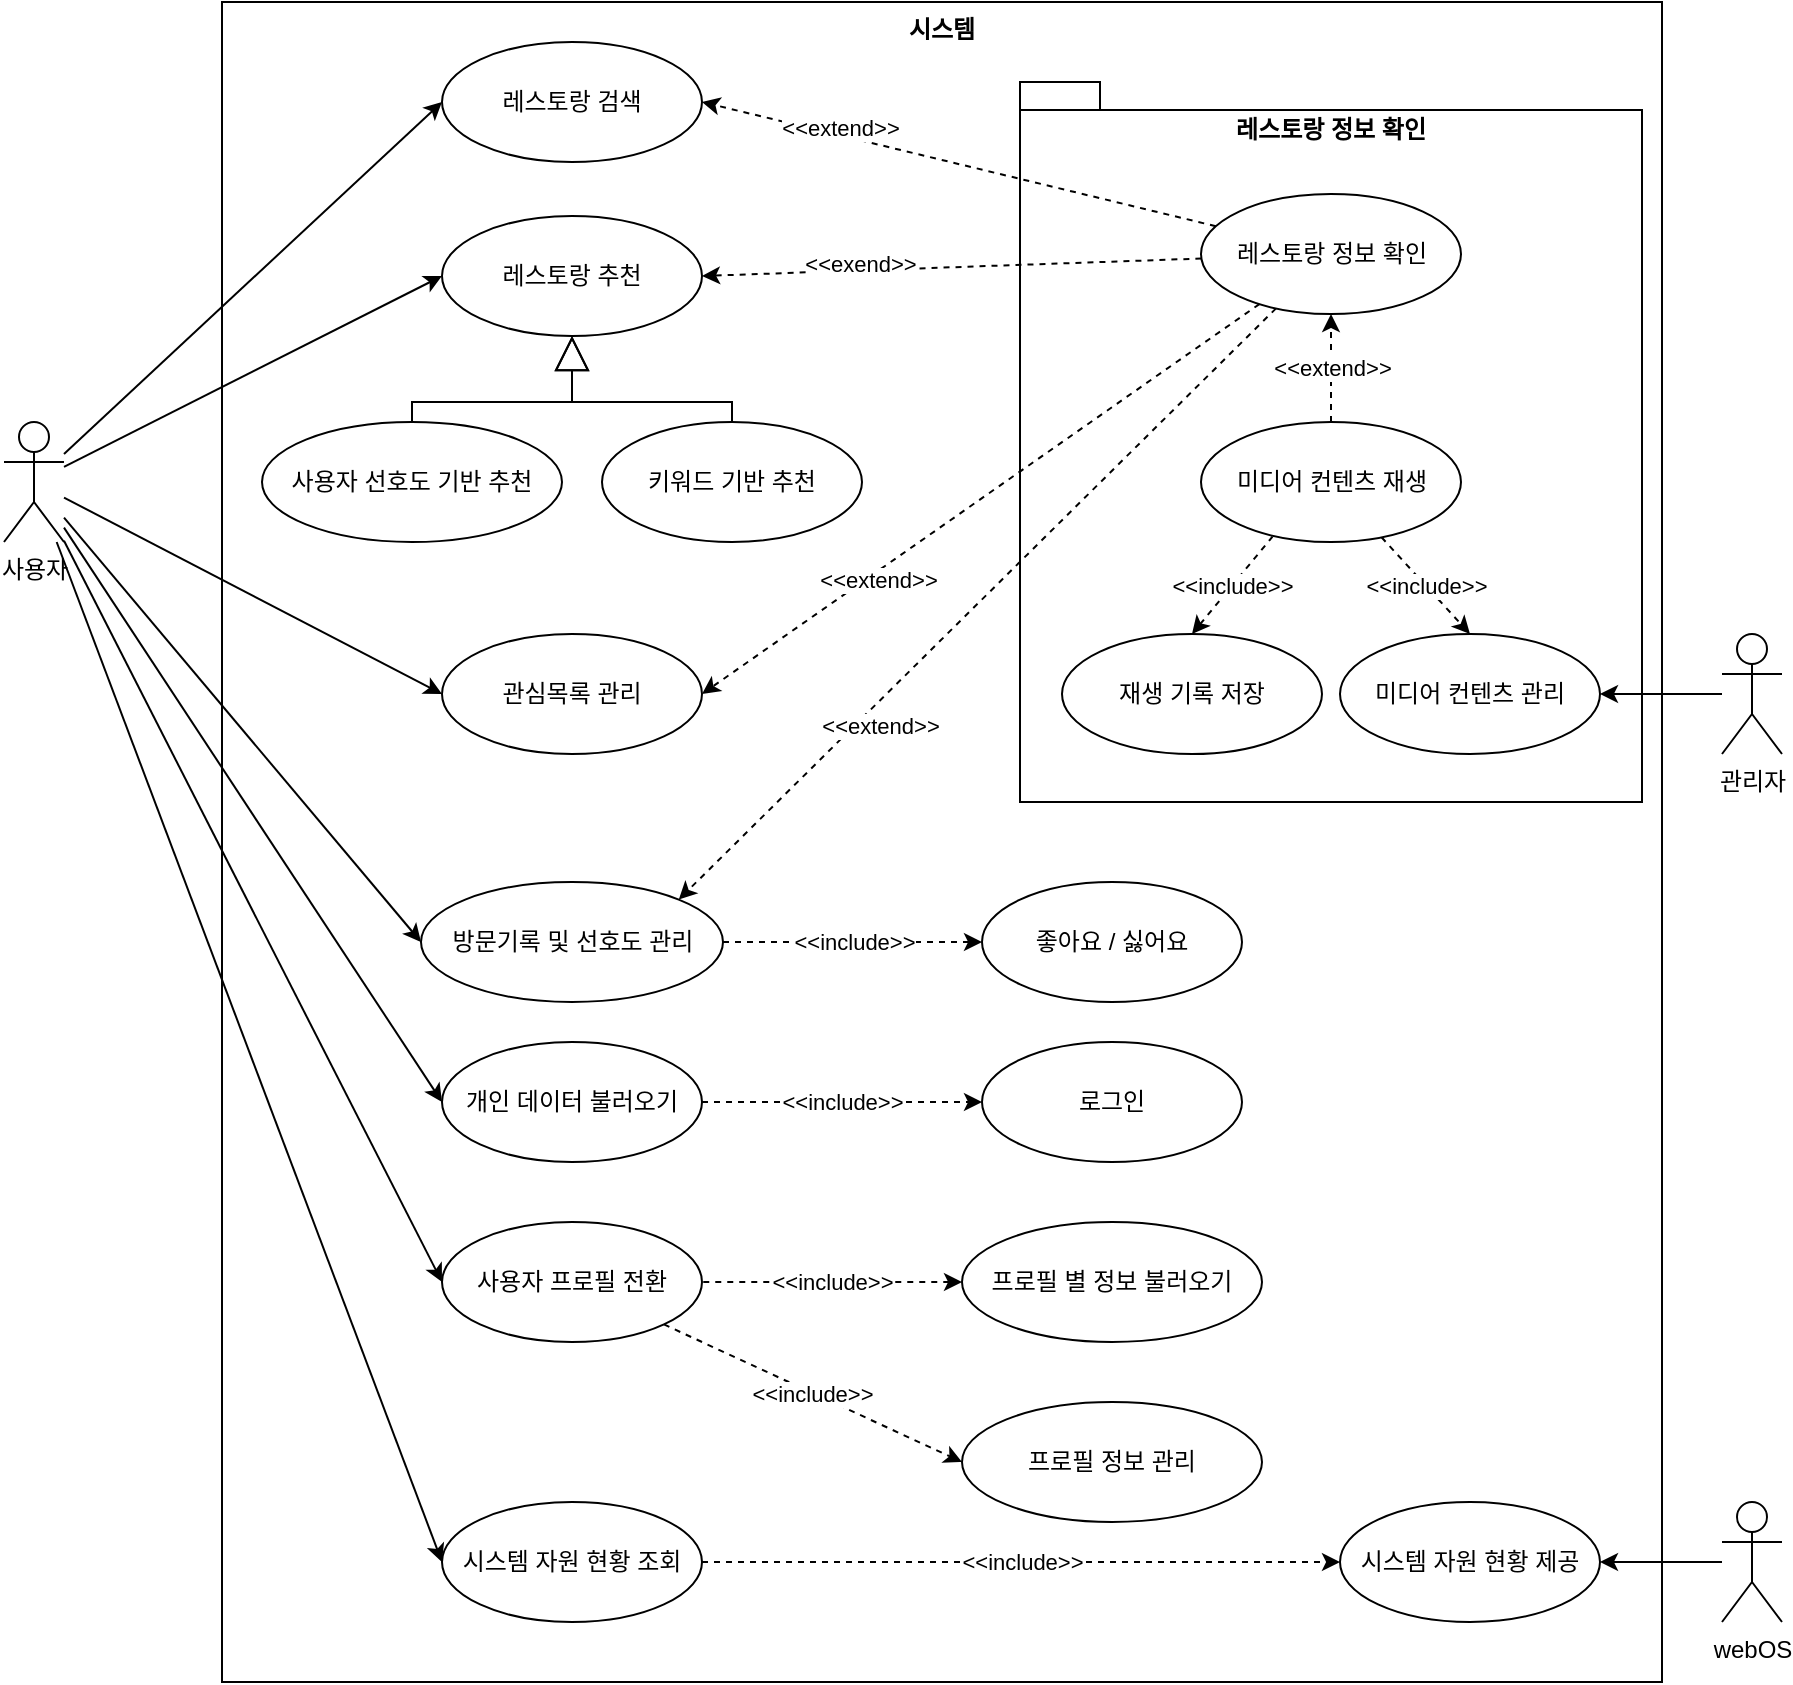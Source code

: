 <mxfile version="24.8.3">
  <diagram name="페이지-1" id="PNMwG0dznezkgApgFguq">
    <mxGraphModel dx="1193" dy="671" grid="1" gridSize="10" guides="1" tooltips="1" connect="1" arrows="1" fold="1" page="1" pageScale="1" pageWidth="827" pageHeight="1169" math="0" shadow="0">
      <root>
        <mxCell id="0" />
        <mxCell id="1" parent="0" />
        <mxCell id="dA3_tUC19guJ359VdGDN-20" value="시스템" style="rounded=0;whiteSpace=wrap;html=1;verticalAlign=top;fontStyle=1" vertex="1" parent="1">
          <mxGeometry x="120" y="120" width="720" height="840" as="geometry" />
        </mxCell>
        <mxCell id="dA3_tUC19guJ359VdGDN-21" value="레스토랑 정보 확인" style="shape=folder;fontStyle=1;spacingTop=10;tabWidth=40;tabHeight=14;tabPosition=left;html=1;whiteSpace=wrap;verticalAlign=top;" vertex="1" parent="1">
          <mxGeometry x="519" y="160" width="311" height="360" as="geometry" />
        </mxCell>
        <mxCell id="5oQ-d2psGQRA80VaCwxz-2" value="레스토랑 검색" style="ellipse;whiteSpace=wrap;html=1;" parent="1" vertex="1">
          <mxGeometry x="230" y="140" width="130" height="60" as="geometry" />
        </mxCell>
        <mxCell id="5oQ-d2psGQRA80VaCwxz-4" value="&amp;lt;&amp;lt;extend&amp;gt;&amp;gt;" style="rounded=0;orthogonalLoop=1;jettySize=auto;html=1;entryX=1;entryY=0;entryDx=0;entryDy=0;dashed=1;" parent="1" source="5oQ-d2psGQRA80VaCwxz-11" target="5oQ-d2psGQRA80VaCwxz-21" edge="1">
          <mxGeometry x="0.37" y="10" relative="1" as="geometry">
            <mxPoint x="640.0" y="860" as="targetPoint" />
            <mxPoint y="-1" as="offset" />
          </mxGeometry>
        </mxCell>
        <mxCell id="5oQ-d2psGQRA80VaCwxz-5" value="&amp;lt;&amp;lt;extend&amp;gt;&amp;gt;" style="rounded=0;orthogonalLoop=1;jettySize=auto;html=1;entryX=1;entryY=0.5;entryDx=0;entryDy=0;dashed=1;" parent="1" source="5oQ-d2psGQRA80VaCwxz-11" target="5oQ-d2psGQRA80VaCwxz-2" edge="1">
          <mxGeometry x="0.473" y="-3" relative="1" as="geometry">
            <mxPoint as="offset" />
          </mxGeometry>
        </mxCell>
        <mxCell id="5oQ-d2psGQRA80VaCwxz-9" value="&amp;lt;&amp;lt;extend&amp;gt;&amp;gt;" style="rounded=0;orthogonalLoop=1;jettySize=auto;html=1;entryX=1;entryY=0.5;entryDx=0;entryDy=0;dashed=1;" parent="1" source="5oQ-d2psGQRA80VaCwxz-11" target="5oQ-d2psGQRA80VaCwxz-16" edge="1">
          <mxGeometry x="0.385" y="4" relative="1" as="geometry">
            <mxPoint x="640.0" y="590" as="targetPoint" />
            <mxPoint as="offset" />
          </mxGeometry>
        </mxCell>
        <mxCell id="5oQ-d2psGQRA80VaCwxz-70" value="&amp;lt;&amp;lt;exend&amp;gt;&amp;gt;" style="rounded=0;orthogonalLoop=1;jettySize=auto;html=1;entryX=1;entryY=0.5;entryDx=0;entryDy=0;dashed=1;" parent="1" source="5oQ-d2psGQRA80VaCwxz-11" target="5oQ-d2psGQRA80VaCwxz-30" edge="1">
          <mxGeometry x="0.366" y="-3" relative="1" as="geometry">
            <mxPoint as="offset" />
          </mxGeometry>
        </mxCell>
        <mxCell id="5oQ-d2psGQRA80VaCwxz-11" value="레스토랑 정보 확인" style="ellipse;whiteSpace=wrap;html=1;" parent="1" vertex="1">
          <mxGeometry x="609.5" y="216" width="130" height="60" as="geometry" />
        </mxCell>
        <mxCell id="dA3_tUC19guJ359VdGDN-25" style="edgeStyle=orthogonalEdgeStyle;rounded=0;orthogonalLoop=1;jettySize=auto;html=1;entryX=0.5;entryY=1;entryDx=0;entryDy=0;endArrow=block;endFill=0;endSize=15;exitX=0.5;exitY=0;exitDx=0;exitDy=0;" edge="1" parent="1" source="5oQ-d2psGQRA80VaCwxz-12" target="5oQ-d2psGQRA80VaCwxz-30">
          <mxGeometry relative="1" as="geometry">
            <Array as="points">
              <mxPoint x="375" y="320" />
              <mxPoint x="295" y="320" />
            </Array>
          </mxGeometry>
        </mxCell>
        <mxCell id="5oQ-d2psGQRA80VaCwxz-12" value="키워드 기반 추천" style="ellipse;whiteSpace=wrap;html=1;" parent="1" vertex="1">
          <mxGeometry x="310" y="330" width="130" height="60" as="geometry" />
        </mxCell>
        <mxCell id="5oQ-d2psGQRA80VaCwxz-16" value="관심목록 관리" style="ellipse;whiteSpace=wrap;html=1;" parent="1" vertex="1">
          <mxGeometry x="230" y="436" width="130" height="60" as="geometry" />
        </mxCell>
        <mxCell id="5oQ-d2psGQRA80VaCwxz-20" value="&amp;lt;&amp;lt;include&amp;gt;&amp;gt;" style="rounded=0;orthogonalLoop=1;jettySize=auto;html=1;entryX=0;entryY=0.5;entryDx=0;entryDy=0;dashed=1;startArrow=none;startFill=0;endArrow=classic;endFill=1;" parent="1" source="5oQ-d2psGQRA80VaCwxz-21" target="5oQ-d2psGQRA80VaCwxz-35" edge="1">
          <mxGeometry x="0.0" relative="1" as="geometry">
            <mxPoint as="offset" />
          </mxGeometry>
        </mxCell>
        <mxCell id="5oQ-d2psGQRA80VaCwxz-21" value="방문기록 및 선호도 관리" style="ellipse;whiteSpace=wrap;html=1;" parent="1" vertex="1">
          <mxGeometry x="219.5" y="560" width="151" height="60" as="geometry" />
        </mxCell>
        <mxCell id="5oQ-d2psGQRA80VaCwxz-22" value="로그인" style="ellipse;whiteSpace=wrap;html=1;" parent="1" vertex="1">
          <mxGeometry x="500" y="640.0" width="130" height="60" as="geometry" />
        </mxCell>
        <mxCell id="5oQ-d2psGQRA80VaCwxz-23" value="&amp;lt;&amp;lt;include&amp;gt;&amp;gt;" style="rounded=0;orthogonalLoop=1;jettySize=auto;html=1;entryX=0;entryY=0.5;entryDx=0;entryDy=0;dashed=1;" parent="1" source="5oQ-d2psGQRA80VaCwxz-24" target="5oQ-d2psGQRA80VaCwxz-53" edge="1">
          <mxGeometry relative="1" as="geometry" />
        </mxCell>
        <mxCell id="5oQ-d2psGQRA80VaCwxz-24" value="사용자 프로필 전환" style="ellipse;whiteSpace=wrap;html=1;" parent="1" vertex="1">
          <mxGeometry x="230" y="730.0" width="130" height="60" as="geometry" />
        </mxCell>
        <mxCell id="5oQ-d2psGQRA80VaCwxz-30" value="레스토랑 추천" style="ellipse;whiteSpace=wrap;html=1;" parent="1" vertex="1">
          <mxGeometry x="230" y="227" width="130" height="60" as="geometry" />
        </mxCell>
        <mxCell id="dA3_tUC19guJ359VdGDN-24" style="edgeStyle=orthogonalEdgeStyle;rounded=0;orthogonalLoop=1;jettySize=auto;html=1;entryX=0.5;entryY=1;entryDx=0;entryDy=0;endArrow=block;endFill=0;endSize=15;" edge="1" parent="1" source="5oQ-d2psGQRA80VaCwxz-31" target="5oQ-d2psGQRA80VaCwxz-30">
          <mxGeometry relative="1" as="geometry">
            <Array as="points">
              <mxPoint x="215" y="320" />
              <mxPoint x="295" y="320" />
            </Array>
          </mxGeometry>
        </mxCell>
        <mxCell id="5oQ-d2psGQRA80VaCwxz-31" value="사용자 선호도 기반 추천" style="ellipse;whiteSpace=wrap;html=1;" parent="1" vertex="1">
          <mxGeometry x="140" y="330" width="150" height="60" as="geometry" />
        </mxCell>
        <mxCell id="5oQ-d2psGQRA80VaCwxz-35" value="좋아요 / 싫어요" style="ellipse;whiteSpace=wrap;html=1;" parent="1" vertex="1">
          <mxGeometry x="500" y="560" width="130" height="60" as="geometry" />
        </mxCell>
        <mxCell id="5oQ-d2psGQRA80VaCwxz-36" value="&amp;lt;&amp;lt;include&amp;gt;&amp;gt;" style="rounded=0;orthogonalLoop=1;jettySize=auto;html=1;entryX=0;entryY=0.5;entryDx=0;entryDy=0;dashed=1;" parent="1" source="5oQ-d2psGQRA80VaCwxz-37" target="5oQ-d2psGQRA80VaCwxz-22" edge="1">
          <mxGeometry relative="1" as="geometry" />
        </mxCell>
        <mxCell id="5oQ-d2psGQRA80VaCwxz-37" value="개인 데이터 불러오기" style="ellipse;whiteSpace=wrap;html=1;" parent="1" vertex="1">
          <mxGeometry x="230" y="640.0" width="130" height="60" as="geometry" />
        </mxCell>
        <mxCell id="5oQ-d2psGQRA80VaCwxz-38" style="rounded=0;orthogonalLoop=1;jettySize=auto;html=1;entryX=0;entryY=0.5;entryDx=0;entryDy=0;" parent="1" source="5oQ-d2psGQRA80VaCwxz-45" target="5oQ-d2psGQRA80VaCwxz-2" edge="1">
          <mxGeometry relative="1" as="geometry" />
        </mxCell>
        <mxCell id="5oQ-d2psGQRA80VaCwxz-39" style="rounded=0;orthogonalLoop=1;jettySize=auto;html=1;entryX=0;entryY=0.5;entryDx=0;entryDy=0;" parent="1" source="5oQ-d2psGQRA80VaCwxz-45" target="5oQ-d2psGQRA80VaCwxz-21" edge="1">
          <mxGeometry relative="1" as="geometry" />
        </mxCell>
        <mxCell id="5oQ-d2psGQRA80VaCwxz-40" style="rounded=0;orthogonalLoop=1;jettySize=auto;html=1;entryX=0;entryY=0.5;entryDx=0;entryDy=0;" parent="1" source="5oQ-d2psGQRA80VaCwxz-45" target="5oQ-d2psGQRA80VaCwxz-16" edge="1">
          <mxGeometry relative="1" as="geometry" />
        </mxCell>
        <mxCell id="5oQ-d2psGQRA80VaCwxz-41" style="rounded=0;orthogonalLoop=1;jettySize=auto;html=1;entryX=0;entryY=0.5;entryDx=0;entryDy=0;" parent="1" source="5oQ-d2psGQRA80VaCwxz-45" target="5oQ-d2psGQRA80VaCwxz-30" edge="1">
          <mxGeometry relative="1" as="geometry" />
        </mxCell>
        <mxCell id="5oQ-d2psGQRA80VaCwxz-43" style="rounded=0;orthogonalLoop=1;jettySize=auto;html=1;entryX=0;entryY=0.5;entryDx=0;entryDy=0;" parent="1" source="5oQ-d2psGQRA80VaCwxz-45" target="5oQ-d2psGQRA80VaCwxz-37" edge="1">
          <mxGeometry relative="1" as="geometry" />
        </mxCell>
        <mxCell id="5oQ-d2psGQRA80VaCwxz-44" style="rounded=0;orthogonalLoop=1;jettySize=auto;html=1;entryX=0;entryY=0.5;entryDx=0;entryDy=0;" parent="1" source="5oQ-d2psGQRA80VaCwxz-45" target="5oQ-d2psGQRA80VaCwxz-24" edge="1">
          <mxGeometry relative="1" as="geometry" />
        </mxCell>
        <mxCell id="dA3_tUC19guJ359VdGDN-11" style="rounded=0;orthogonalLoop=1;jettySize=auto;html=1;entryX=0;entryY=0.5;entryDx=0;entryDy=0;" edge="1" parent="1" source="5oQ-d2psGQRA80VaCwxz-45" target="dA3_tUC19guJ359VdGDN-5">
          <mxGeometry relative="1" as="geometry" />
        </mxCell>
        <mxCell id="5oQ-d2psGQRA80VaCwxz-45" value="사용자" style="shape=umlActor;verticalLabelPosition=bottom;verticalAlign=top;html=1;outlineConnect=0;" parent="1" vertex="1">
          <mxGeometry x="11" y="330" width="30" height="60" as="geometry" />
        </mxCell>
        <mxCell id="5oQ-d2psGQRA80VaCwxz-46" value="&amp;lt;&amp;lt;extend&amp;gt;&amp;gt;" style="rounded=0;orthogonalLoop=1;jettySize=auto;html=1;entryX=0.5;entryY=1;entryDx=0;entryDy=0;dashed=1;" parent="1" source="5oQ-d2psGQRA80VaCwxz-47" target="5oQ-d2psGQRA80VaCwxz-11" edge="1">
          <mxGeometry relative="1" as="geometry" />
        </mxCell>
        <mxCell id="dA3_tUC19guJ359VdGDN-18" value="&amp;lt;&amp;lt;include&amp;gt;&amp;gt;" style="rounded=0;orthogonalLoop=1;jettySize=auto;html=1;entryX=0.5;entryY=0;entryDx=0;entryDy=0;dashed=1;" edge="1" parent="1" source="5oQ-d2psGQRA80VaCwxz-47" target="dA3_tUC19guJ359VdGDN-12">
          <mxGeometry relative="1" as="geometry" />
        </mxCell>
        <mxCell id="5oQ-d2psGQRA80VaCwxz-47" value="미디어 컨텐츠 재생" style="ellipse;whiteSpace=wrap;html=1;" parent="1" vertex="1">
          <mxGeometry x="609.5" y="330.0" width="130" height="60" as="geometry" />
        </mxCell>
        <mxCell id="5oQ-d2psGQRA80VaCwxz-48" value="&amp;lt;&amp;lt;include&amp;gt;&amp;gt;" style="rounded=0;orthogonalLoop=1;jettySize=auto;html=1;entryX=0.275;entryY=0.956;entryDx=0;entryDy=0;dashed=1;endArrow=none;endFill=0;startArrow=classic;startFill=1;exitX=0.5;exitY=0;exitDx=0;exitDy=0;entryPerimeter=0;" parent="1" source="5oQ-d2psGQRA80VaCwxz-49" target="5oQ-d2psGQRA80VaCwxz-47" edge="1">
          <mxGeometry relative="1" as="geometry">
            <mxPoint x="609.795" y="531.089" as="sourcePoint" />
          </mxGeometry>
        </mxCell>
        <mxCell id="5oQ-d2psGQRA80VaCwxz-49" value="재생 기록 저장" style="ellipse;whiteSpace=wrap;html=1;" parent="1" vertex="1">
          <mxGeometry x="540" y="436" width="130" height="60" as="geometry" />
        </mxCell>
        <mxCell id="5oQ-d2psGQRA80VaCwxz-50" style="edgeStyle=orthogonalEdgeStyle;rounded=0;orthogonalLoop=1;jettySize=auto;html=1;exitX=0.5;exitY=1;exitDx=0;exitDy=0;" parent="1" edge="1">
          <mxGeometry relative="1" as="geometry">
            <mxPoint x="584" y="440.0" as="sourcePoint" />
            <mxPoint x="584" y="440.0" as="targetPoint" />
          </mxGeometry>
        </mxCell>
        <mxCell id="5oQ-d2psGQRA80VaCwxz-51" value="&amp;lt;&amp;lt;include&amp;gt;&amp;gt;" style="rounded=0;orthogonalLoop=1;jettySize=auto;html=1;entryX=1;entryY=0.5;entryDx=0;entryDy=0;startArrow=classic;startFill=1;endArrow=none;endFill=0;dashed=1;" parent="1" source="5oQ-d2psGQRA80VaCwxz-52" target="5oQ-d2psGQRA80VaCwxz-24" edge="1">
          <mxGeometry relative="1" as="geometry" />
        </mxCell>
        <mxCell id="5oQ-d2psGQRA80VaCwxz-52" value="프로필 별 정보 불러오기" style="ellipse;whiteSpace=wrap;html=1;" parent="1" vertex="1">
          <mxGeometry x="490" y="730.0" width="150" height="60" as="geometry" />
        </mxCell>
        <mxCell id="5oQ-d2psGQRA80VaCwxz-53" value="프로필 정보 관리" style="ellipse;whiteSpace=wrap;html=1;" parent="1" vertex="1">
          <mxGeometry x="490" y="820.0" width="150" height="60" as="geometry" />
        </mxCell>
        <mxCell id="dA3_tUC19guJ359VdGDN-7" style="edgeStyle=orthogonalEdgeStyle;rounded=0;orthogonalLoop=1;jettySize=auto;html=1;entryX=1;entryY=0.5;entryDx=0;entryDy=0;" edge="1" parent="1" source="dA3_tUC19guJ359VdGDN-1" target="dA3_tUC19guJ359VdGDN-6">
          <mxGeometry relative="1" as="geometry" />
        </mxCell>
        <mxCell id="dA3_tUC19guJ359VdGDN-1" value="webOS" style="shape=umlActor;verticalLabelPosition=bottom;verticalAlign=top;html=1;outlineConnect=0;" vertex="1" parent="1">
          <mxGeometry x="870" y="870" width="30" height="60" as="geometry" />
        </mxCell>
        <mxCell id="dA3_tUC19guJ359VdGDN-10" value="&amp;lt;&amp;lt;include&amp;gt;&amp;gt;" style="edgeStyle=orthogonalEdgeStyle;rounded=0;orthogonalLoop=1;jettySize=auto;html=1;entryX=0;entryY=0.5;entryDx=0;entryDy=0;dashed=1;" edge="1" parent="1" source="dA3_tUC19guJ359VdGDN-5" target="dA3_tUC19guJ359VdGDN-6">
          <mxGeometry relative="1" as="geometry" />
        </mxCell>
        <mxCell id="dA3_tUC19guJ359VdGDN-5" value="시스템 자원 현황 조회" style="ellipse;whiteSpace=wrap;html=1;" vertex="1" parent="1">
          <mxGeometry x="230" y="870.0" width="130" height="60" as="geometry" />
        </mxCell>
        <mxCell id="dA3_tUC19guJ359VdGDN-6" value="시스템 자원 현황 제공" style="ellipse;whiteSpace=wrap;html=1;" vertex="1" parent="1">
          <mxGeometry x="679" y="870.0" width="130" height="60" as="geometry" />
        </mxCell>
        <mxCell id="dA3_tUC19guJ359VdGDN-12" value="미디어 컨텐츠 관리" style="ellipse;whiteSpace=wrap;html=1;" vertex="1" parent="1">
          <mxGeometry x="679" y="436" width="130" height="60" as="geometry" />
        </mxCell>
        <mxCell id="dA3_tUC19guJ359VdGDN-14" style="rounded=0;orthogonalLoop=1;jettySize=auto;html=1;entryX=1;entryY=0.5;entryDx=0;entryDy=0;" edge="1" parent="1" source="dA3_tUC19guJ359VdGDN-13" target="dA3_tUC19guJ359VdGDN-12">
          <mxGeometry relative="1" as="geometry" />
        </mxCell>
        <mxCell id="dA3_tUC19guJ359VdGDN-13" value="관리자" style="shape=umlActor;verticalLabelPosition=bottom;verticalAlign=top;html=1;outlineConnect=0;" vertex="1" parent="1">
          <mxGeometry x="870" y="436" width="30" height="60" as="geometry" />
        </mxCell>
      </root>
    </mxGraphModel>
  </diagram>
</mxfile>
